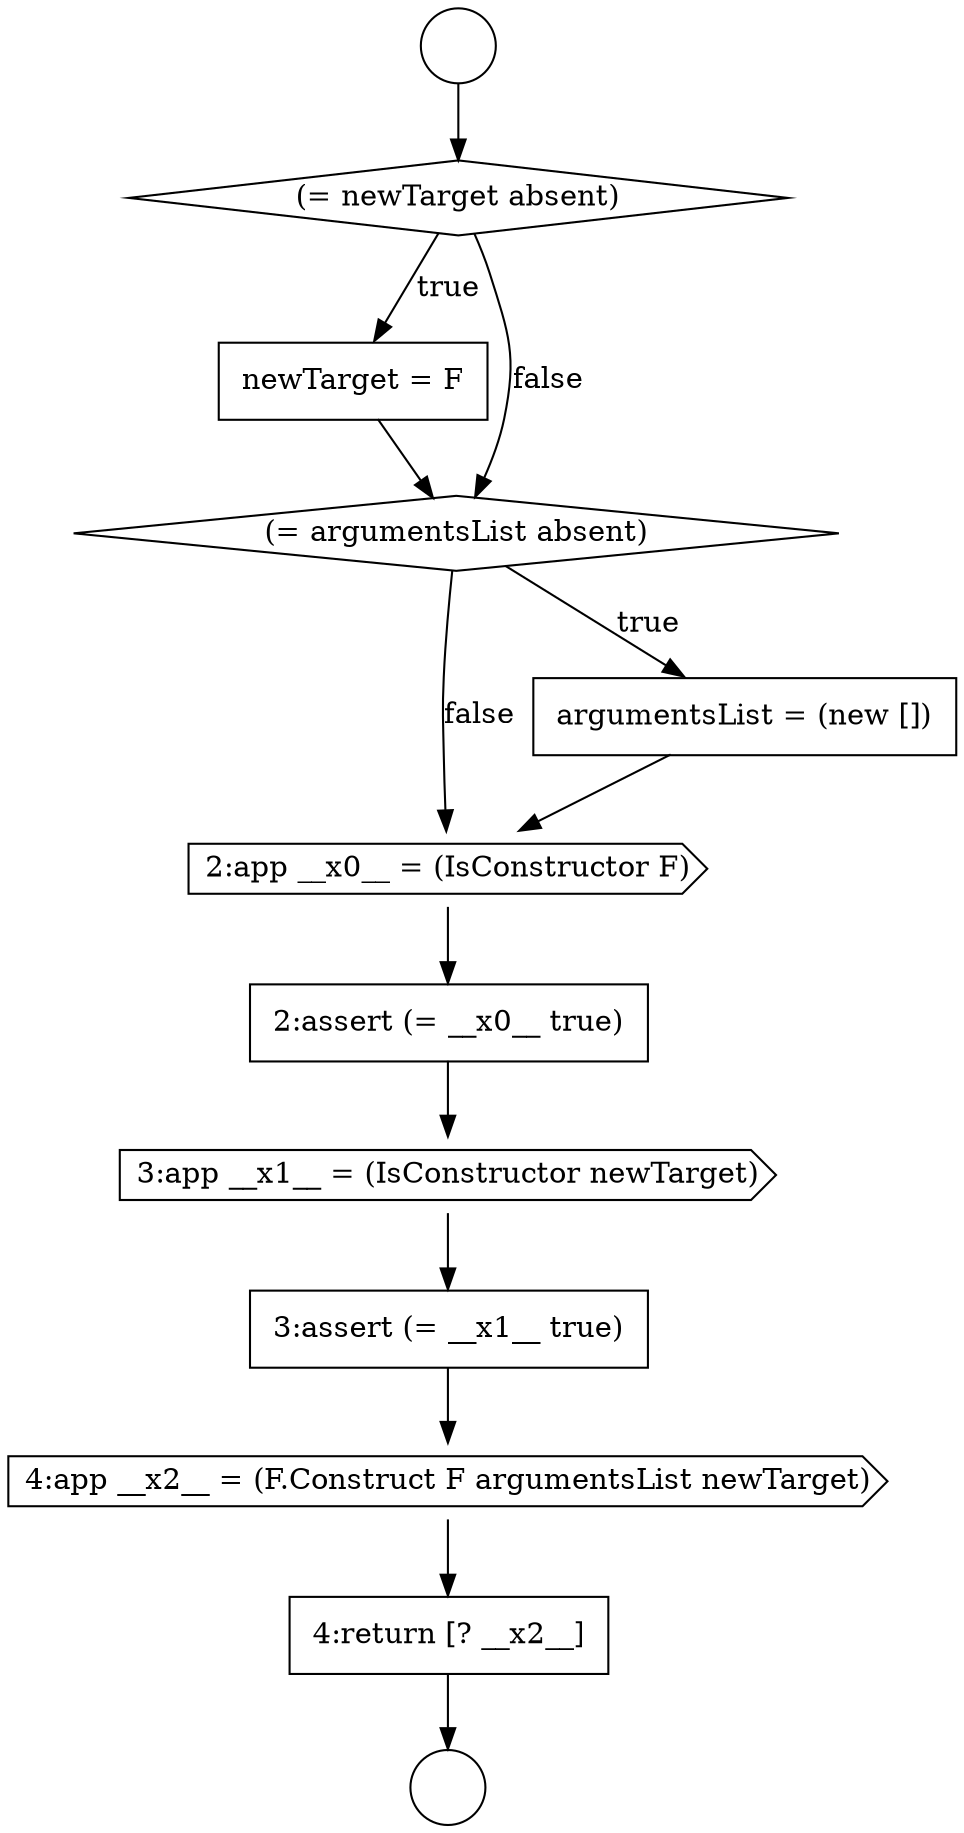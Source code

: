 digraph {
  node809 [shape=none, margin=0, label=<<font color="black">
    <table border="0" cellborder="1" cellspacing="0" cellpadding="10">
      <tr><td align="left">newTarget = F</td></tr>
    </table>
  </font>> color="black" fillcolor="white" style=filled]
  node814 [shape=cds, label=<<font color="black">3:app __x1__ = (IsConstructor newTarget)</font>> color="black" fillcolor="white" style=filled]
  node817 [shape=none, margin=0, label=<<font color="black">
    <table border="0" cellborder="1" cellspacing="0" cellpadding="10">
      <tr><td align="left">4:return [? __x2__]</td></tr>
    </table>
  </font>> color="black" fillcolor="white" style=filled]
  node806 [shape=circle label=" " color="black" fillcolor="white" style=filled]
  node810 [shape=diamond, label=<<font color="black">(= argumentsList absent)</font>> color="black" fillcolor="white" style=filled]
  node815 [shape=none, margin=0, label=<<font color="black">
    <table border="0" cellborder="1" cellspacing="0" cellpadding="10">
      <tr><td align="left">3:assert (= __x1__ true)</td></tr>
    </table>
  </font>> color="black" fillcolor="white" style=filled]
  node812 [shape=cds, label=<<font color="black">2:app __x0__ = (IsConstructor F)</font>> color="black" fillcolor="white" style=filled]
  node808 [shape=diamond, label=<<font color="black">(= newTarget absent)</font>> color="black" fillcolor="white" style=filled]
  node813 [shape=none, margin=0, label=<<font color="black">
    <table border="0" cellborder="1" cellspacing="0" cellpadding="10">
      <tr><td align="left">2:assert (= __x0__ true)</td></tr>
    </table>
  </font>> color="black" fillcolor="white" style=filled]
  node807 [shape=circle label=" " color="black" fillcolor="white" style=filled]
  node811 [shape=none, margin=0, label=<<font color="black">
    <table border="0" cellborder="1" cellspacing="0" cellpadding="10">
      <tr><td align="left">argumentsList = (new [])</td></tr>
    </table>
  </font>> color="black" fillcolor="white" style=filled]
  node816 [shape=cds, label=<<font color="black">4:app __x2__ = (F.Construct F argumentsList newTarget)</font>> color="black" fillcolor="white" style=filled]
  node810 -> node811 [label=<<font color="black">true</font>> color="black"]
  node810 -> node812 [label=<<font color="black">false</font>> color="black"]
  node814 -> node815 [ color="black"]
  node811 -> node812 [ color="black"]
  node806 -> node808 [ color="black"]
  node816 -> node817 [ color="black"]
  node812 -> node813 [ color="black"]
  node813 -> node814 [ color="black"]
  node817 -> node807 [ color="black"]
  node809 -> node810 [ color="black"]
  node815 -> node816 [ color="black"]
  node808 -> node809 [label=<<font color="black">true</font>> color="black"]
  node808 -> node810 [label=<<font color="black">false</font>> color="black"]
}
